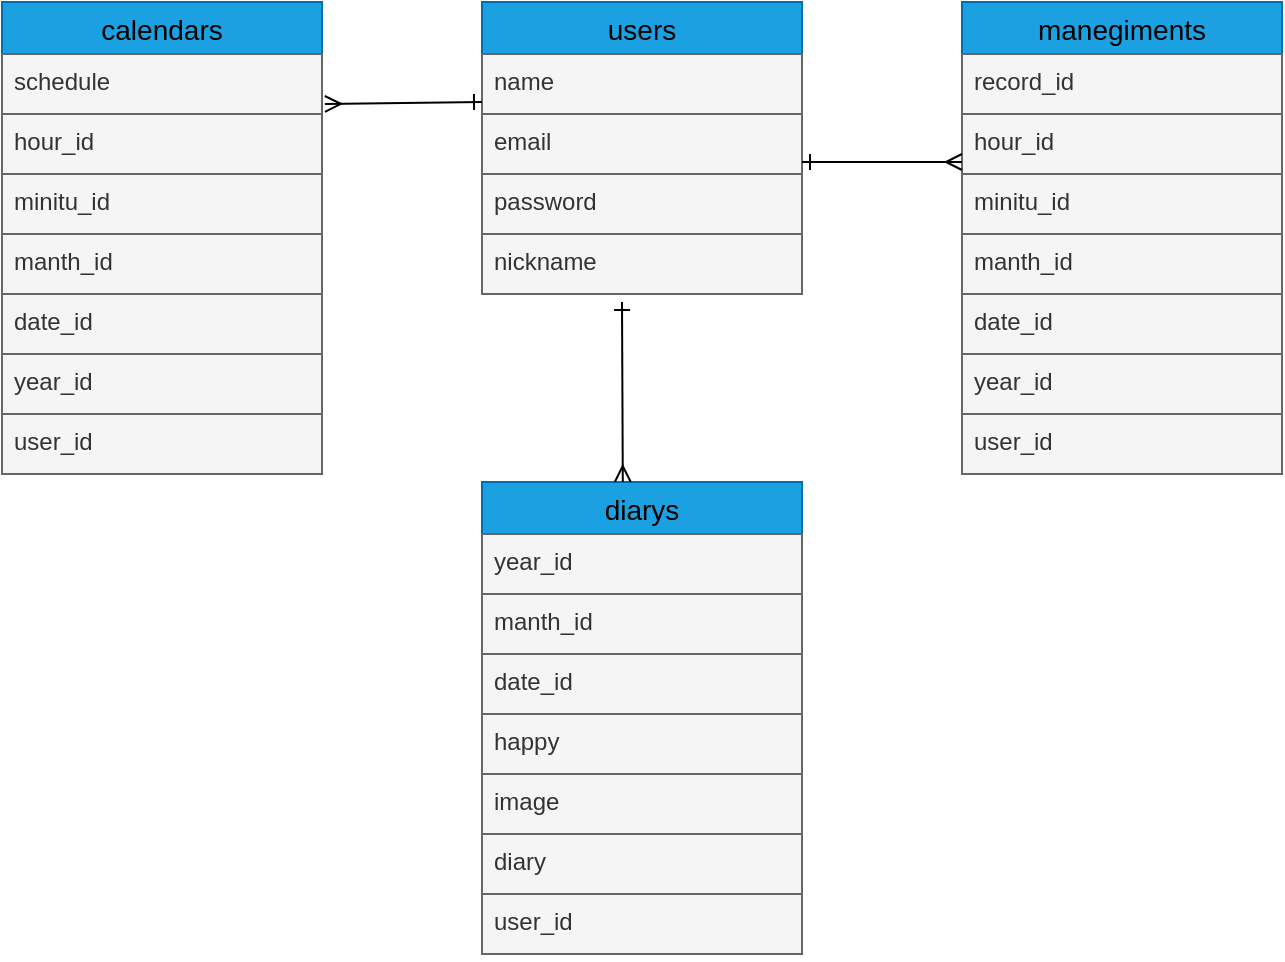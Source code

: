 <mxfile>
    <diagram id="l6d4KAXiOBRzpD4GtEO6" name="ページ1">
        <mxGraphModel dx="968" dy="820" grid="1" gridSize="10" guides="1" tooltips="1" connect="1" arrows="1" fold="1" page="1" pageScale="1" pageWidth="827" pageHeight="1169" background="#ffffff" math="0" shadow="0">
            <root>
                <mxCell id="0"/>
                <mxCell id="1" parent="0"/>
                <mxCell id="20" value="" style="group" vertex="1" connectable="0" parent="1">
                    <mxGeometry x="280" y="240" width="160" height="146" as="geometry"/>
                </mxCell>
                <mxCell id="17" value="" style="group" vertex="1" connectable="0" parent="20">
                    <mxGeometry width="160" height="116" as="geometry"/>
                </mxCell>
                <mxCell id="2" value="users" style="swimlane;fontStyle=0;childLayout=stackLayout;horizontal=1;startSize=26;horizontalStack=0;resizeParent=1;resizeParentMax=0;resizeLast=0;collapsible=1;marginBottom=0;align=center;fontSize=14;strokeColor=#006EAF;fillColor=#1ba1e2;fontColor=#000000;swimlaneFillColor=none;" vertex="1" parent="17">
                    <mxGeometry width="160" height="86" as="geometry"/>
                </mxCell>
                <mxCell id="18" value="" style="group" vertex="1" connectable="0" parent="2">
                    <mxGeometry y="26" width="160" height="60" as="geometry"/>
                </mxCell>
                <mxCell id="4" value="name" style="text;strokeColor=#666666;fillColor=#f5f5f5;spacingLeft=4;spacingRight=4;overflow=hidden;rotatable=0;points=[[0,0.5],[1,0.5]];portConstraint=eastwest;fontSize=12;fontColor=#333333;" vertex="1" parent="18">
                    <mxGeometry width="160" height="30" as="geometry"/>
                </mxCell>
                <mxCell id="5" value="email" style="text;strokeColor=#666666;fillColor=#f5f5f5;spacingLeft=4;spacingRight=4;overflow=hidden;rotatable=0;points=[[0,0.5],[1,0.5]];portConstraint=eastwest;fontSize=12;fontColor=#333333;" vertex="1" parent="18">
                    <mxGeometry y="30" width="160" height="30" as="geometry"/>
                </mxCell>
                <mxCell id="3" value="password" style="text;strokeColor=#666666;fillColor=#f5f5f5;spacingLeft=4;spacingRight=4;overflow=hidden;rotatable=0;points=[[0,0.5],[1,0.5]];portConstraint=eastwest;fontSize=12;fontColor=#333333;" vertex="1" parent="17">
                    <mxGeometry y="86" width="160" height="30" as="geometry"/>
                </mxCell>
                <mxCell id="19" value="nickname" style="text;strokeColor=#666666;fillColor=#f5f5f5;spacingLeft=4;spacingRight=4;overflow=hidden;rotatable=0;points=[[0,0.5],[1,0.5]];portConstraint=eastwest;fontSize=12;fontColor=#333333;" vertex="1" parent="20">
                    <mxGeometry y="116" width="160" height="30" as="geometry"/>
                </mxCell>
                <mxCell id="32" value="" style="group" vertex="1" connectable="0" parent="1">
                    <mxGeometry x="40" y="240" width="160" height="236" as="geometry"/>
                </mxCell>
                <mxCell id="21" value="" style="group" vertex="1" connectable="0" parent="32">
                    <mxGeometry width="160" height="146" as="geometry"/>
                </mxCell>
                <mxCell id="22" value="" style="group" vertex="1" connectable="0" parent="21">
                    <mxGeometry width="160" height="116" as="geometry"/>
                </mxCell>
                <mxCell id="23" value="calendars" style="swimlane;fontStyle=0;childLayout=stackLayout;horizontal=1;startSize=26;horizontalStack=0;resizeParent=1;resizeParentMax=0;resizeLast=0;collapsible=1;marginBottom=0;align=center;fontSize=14;strokeColor=#006EAF;fillColor=#1ba1e2;fontColor=#000000;swimlaneFillColor=none;" vertex="1" parent="22">
                    <mxGeometry width="160" height="86" as="geometry"/>
                </mxCell>
                <mxCell id="24" value="" style="group" vertex="1" connectable="0" parent="23">
                    <mxGeometry y="26" width="160" height="60" as="geometry"/>
                </mxCell>
                <mxCell id="25" value="schedule" style="text;strokeColor=#666666;fillColor=#f5f5f5;spacingLeft=4;spacingRight=4;overflow=hidden;rotatable=0;points=[[0,0.5],[1,0.5]];portConstraint=eastwest;fontSize=12;fontColor=#333333;" vertex="1" parent="24">
                    <mxGeometry width="160" height="30" as="geometry"/>
                </mxCell>
                <mxCell id="26" value="hour_id" style="text;strokeColor=#666666;fillColor=#f5f5f5;spacingLeft=4;spacingRight=4;overflow=hidden;rotatable=0;points=[[0,0.5],[1,0.5]];portConstraint=eastwest;fontSize=12;fontColor=#333333;" vertex="1" parent="24">
                    <mxGeometry y="30" width="160" height="30" as="geometry"/>
                </mxCell>
                <mxCell id="27" value="minitu_id" style="text;strokeColor=#666666;fillColor=#f5f5f5;spacingLeft=4;spacingRight=4;overflow=hidden;rotatable=0;points=[[0,0.5],[1,0.5]];portConstraint=eastwest;fontSize=12;fontColor=#333333;" vertex="1" parent="22">
                    <mxGeometry y="86" width="160" height="30" as="geometry"/>
                </mxCell>
                <mxCell id="28" value="manth_id" style="text;strokeColor=#666666;fillColor=#f5f5f5;spacingLeft=4;spacingRight=4;overflow=hidden;rotatable=0;points=[[0,0.5],[1,0.5]];portConstraint=eastwest;fontSize=12;fontColor=#333333;" vertex="1" parent="21">
                    <mxGeometry y="116" width="160" height="30" as="geometry"/>
                </mxCell>
                <mxCell id="29" value="date_id" style="text;strokeColor=#666666;fillColor=#f5f5f5;spacingLeft=4;spacingRight=4;overflow=hidden;rotatable=0;points=[[0,0.5],[1,0.5]];portConstraint=eastwest;fontSize=12;fontColor=#333333;" vertex="1" parent="32">
                    <mxGeometry y="146" width="160" height="30" as="geometry"/>
                </mxCell>
                <mxCell id="30" value="year_id" style="text;strokeColor=#666666;fillColor=#f5f5f5;spacingLeft=4;spacingRight=4;overflow=hidden;rotatable=0;points=[[0,0.5],[1,0.5]];portConstraint=eastwest;fontSize=12;fontColor=#333333;" vertex="1" parent="32">
                    <mxGeometry y="176" width="160" height="30" as="geometry"/>
                </mxCell>
                <mxCell id="31" value="user_id" style="text;strokeColor=#666666;fillColor=#f5f5f5;spacingLeft=4;spacingRight=4;overflow=hidden;rotatable=0;points=[[0,0.5],[1,0.5]];portConstraint=eastwest;fontSize=12;fontColor=#333333;" vertex="1" parent="32">
                    <mxGeometry y="206" width="160" height="30" as="geometry"/>
                </mxCell>
                <mxCell id="44" value="" style="group" vertex="1" connectable="0" parent="1">
                    <mxGeometry x="280" y="480" width="160" height="236" as="geometry"/>
                </mxCell>
                <mxCell id="33" value="" style="group" vertex="1" connectable="0" parent="44">
                    <mxGeometry width="160" height="146" as="geometry"/>
                </mxCell>
                <mxCell id="34" value="" style="group" vertex="1" connectable="0" parent="33">
                    <mxGeometry width="160" height="116" as="geometry"/>
                </mxCell>
                <mxCell id="35" value="diarys" style="swimlane;fontStyle=0;childLayout=stackLayout;horizontal=1;startSize=26;horizontalStack=0;resizeParent=1;resizeParentMax=0;resizeLast=0;collapsible=1;marginBottom=0;align=center;fontSize=14;strokeColor=#006EAF;fillColor=#1ba1e2;fontColor=#000000;swimlaneFillColor=none;" vertex="1" parent="34">
                    <mxGeometry width="160" height="86" as="geometry"/>
                </mxCell>
                <mxCell id="36" value="" style="group" vertex="1" connectable="0" parent="35">
                    <mxGeometry y="26" width="160" height="60" as="geometry"/>
                </mxCell>
                <mxCell id="37" value="year_id" style="text;strokeColor=#666666;fillColor=#f5f5f5;spacingLeft=4;spacingRight=4;overflow=hidden;rotatable=0;points=[[0,0.5],[1,0.5]];portConstraint=eastwest;fontSize=12;fontColor=#333333;" vertex="1" parent="36">
                    <mxGeometry width="160" height="30" as="geometry"/>
                </mxCell>
                <mxCell id="38" value="manth_id" style="text;strokeColor=#666666;fillColor=#f5f5f5;spacingLeft=4;spacingRight=4;overflow=hidden;rotatable=0;points=[[0,0.5],[1,0.5]];portConstraint=eastwest;fontSize=12;fontColor=#333333;" vertex="1" parent="36">
                    <mxGeometry y="30" width="160" height="30" as="geometry"/>
                </mxCell>
                <mxCell id="39" value="date_id" style="text;strokeColor=#666666;fillColor=#f5f5f5;spacingLeft=4;spacingRight=4;overflow=hidden;rotatable=0;points=[[0,0.5],[1,0.5]];portConstraint=eastwest;fontSize=12;fontColor=#333333;" vertex="1" parent="34">
                    <mxGeometry y="86" width="160" height="30" as="geometry"/>
                </mxCell>
                <mxCell id="40" value="happy" style="text;strokeColor=#666666;fillColor=#f5f5f5;spacingLeft=4;spacingRight=4;overflow=hidden;rotatable=0;points=[[0,0.5],[1,0.5]];portConstraint=eastwest;fontSize=12;fontColor=#333333;" vertex="1" parent="33">
                    <mxGeometry y="116" width="160" height="30" as="geometry"/>
                </mxCell>
                <mxCell id="41" value="image" style="text;strokeColor=#666666;fillColor=#f5f5f5;spacingLeft=4;spacingRight=4;overflow=hidden;rotatable=0;points=[[0,0.5],[1,0.5]];portConstraint=eastwest;fontSize=12;fontColor=#333333;" vertex="1" parent="44">
                    <mxGeometry y="146" width="160" height="30" as="geometry"/>
                </mxCell>
                <mxCell id="42" value="diary" style="text;strokeColor=#666666;fillColor=#f5f5f5;spacingLeft=4;spacingRight=4;overflow=hidden;rotatable=0;points=[[0,0.5],[1,0.5]];portConstraint=eastwest;fontSize=12;fontColor=#333333;" vertex="1" parent="44">
                    <mxGeometry y="176" width="160" height="30" as="geometry"/>
                </mxCell>
                <mxCell id="43" value="user_id" style="text;strokeColor=#666666;fillColor=#f5f5f5;spacingLeft=4;spacingRight=4;overflow=hidden;rotatable=0;points=[[0,0.5],[1,0.5]];portConstraint=eastwest;fontSize=12;fontColor=#333333;" vertex="1" parent="44">
                    <mxGeometry y="206" width="160" height="30" as="geometry"/>
                </mxCell>
                <mxCell id="45" value="" style="group" vertex="1" connectable="0" parent="1">
                    <mxGeometry x="520" y="240" width="160" height="236" as="geometry"/>
                </mxCell>
                <mxCell id="46" value="" style="group" vertex="1" connectable="0" parent="45">
                    <mxGeometry width="160" height="146" as="geometry"/>
                </mxCell>
                <mxCell id="47" value="" style="group" vertex="1" connectable="0" parent="46">
                    <mxGeometry width="160" height="116" as="geometry"/>
                </mxCell>
                <mxCell id="48" value="manegiments" style="swimlane;fontStyle=0;childLayout=stackLayout;horizontal=1;startSize=26;horizontalStack=0;resizeParent=1;resizeParentMax=0;resizeLast=0;collapsible=1;marginBottom=0;align=center;fontSize=14;strokeColor=#006EAF;fillColor=#1ba1e2;fontColor=#000000;swimlaneFillColor=none;" vertex="1" parent="47">
                    <mxGeometry width="160" height="86" as="geometry"/>
                </mxCell>
                <mxCell id="49" value="" style="group" vertex="1" connectable="0" parent="48">
                    <mxGeometry y="26" width="160" height="60" as="geometry"/>
                </mxCell>
                <mxCell id="50" value="record_id" style="text;strokeColor=#666666;fillColor=#f5f5f5;spacingLeft=4;spacingRight=4;overflow=hidden;rotatable=0;points=[[0,0.5],[1,0.5]];portConstraint=eastwest;fontSize=12;fontColor=#333333;" vertex="1" parent="49">
                    <mxGeometry width="160" height="30" as="geometry"/>
                </mxCell>
                <mxCell id="51" value="hour_id" style="text;strokeColor=#666666;fillColor=#f5f5f5;spacingLeft=4;spacingRight=4;overflow=hidden;rotatable=0;points=[[0,0.5],[1,0.5]];portConstraint=eastwest;fontSize=12;fontColor=#333333;" vertex="1" parent="49">
                    <mxGeometry y="30" width="160" height="30" as="geometry"/>
                </mxCell>
                <mxCell id="52" value="minitu_id" style="text;strokeColor=#666666;fillColor=#f5f5f5;spacingLeft=4;spacingRight=4;overflow=hidden;rotatable=0;points=[[0,0.5],[1,0.5]];portConstraint=eastwest;fontSize=12;fontColor=#333333;" vertex="1" parent="47">
                    <mxGeometry y="86" width="160" height="30" as="geometry"/>
                </mxCell>
                <mxCell id="53" value="manth_id" style="text;strokeColor=#666666;fillColor=#f5f5f5;spacingLeft=4;spacingRight=4;overflow=hidden;rotatable=0;points=[[0,0.5],[1,0.5]];portConstraint=eastwest;fontSize=12;fontColor=#333333;" vertex="1" parent="46">
                    <mxGeometry y="116" width="160" height="30" as="geometry"/>
                </mxCell>
                <mxCell id="54" value="date_id" style="text;strokeColor=#666666;fillColor=#f5f5f5;spacingLeft=4;spacingRight=4;overflow=hidden;rotatable=0;points=[[0,0.5],[1,0.5]];portConstraint=eastwest;fontSize=12;fontColor=#333333;" vertex="1" parent="45">
                    <mxGeometry y="146" width="160" height="30" as="geometry"/>
                </mxCell>
                <mxCell id="55" value="year_id" style="text;strokeColor=#666666;fillColor=#f5f5f5;spacingLeft=4;spacingRight=4;overflow=hidden;rotatable=0;points=[[0,0.5],[1,0.5]];portConstraint=eastwest;fontSize=12;fontColor=#333333;" vertex="1" parent="45">
                    <mxGeometry y="176" width="160" height="30" as="geometry"/>
                </mxCell>
                <mxCell id="56" value="user_id" style="text;strokeColor=#666666;fillColor=#f5f5f5;spacingLeft=4;spacingRight=4;overflow=hidden;rotatable=0;points=[[0,0.5],[1,0.5]];portConstraint=eastwest;fontSize=12;fontColor=#333333;" vertex="1" parent="45">
                    <mxGeometry y="206" width="160" height="30" as="geometry"/>
                </mxCell>
                <mxCell id="57" value="" style="endArrow=ERone;html=1;rounded=0;startArrow=ERmany;startFill=0;exitX=1.009;exitY=0.833;exitDx=0;exitDy=0;endFill=0;exitPerimeter=0;fontColor=#000000;strokeColor=#000000;" edge="1" parent="1" source="25">
                    <mxGeometry relative="1" as="geometry">
                        <mxPoint x="210" y="290" as="sourcePoint"/>
                        <mxPoint x="280" y="290" as="targetPoint"/>
                    </mxGeometry>
                </mxCell>
                <mxCell id="58" value="" style="endArrow=ERone;html=1;rounded=0;startArrow=ERmany;startFill=0;endFill=0;entryX=1.028;entryY=0.833;entryDx=0;entryDy=0;entryPerimeter=0;fontColor=#000000;strokeColor=#000000;exitX=0.44;exitY=0;exitDx=0;exitDy=0;exitPerimeter=0;" edge="1" parent="1" source="35">
                    <mxGeometry relative="1" as="geometry">
                        <mxPoint x="350" y="470" as="sourcePoint"/>
                        <mxPoint x="350" y="390" as="targetPoint"/>
                    </mxGeometry>
                </mxCell>
                <mxCell id="59" value="" style="endArrow=ERone;html=1;rounded=0;startArrow=ERmany;startFill=0;endFill=0;entryX=1.028;entryY=0.833;entryDx=0;entryDy=0;entryPerimeter=0;fontColor=#000000;strokeColor=#000000;exitX=0;exitY=0.8;exitDx=0;exitDy=0;exitPerimeter=0;" edge="1" parent="1" source="51">
                    <mxGeometry relative="1" as="geometry">
                        <mxPoint x="440.4" y="410" as="sourcePoint"/>
                        <mxPoint x="440" y="320" as="targetPoint"/>
                    </mxGeometry>
                </mxCell>
            </root>
        </mxGraphModel>
    </diagram>
</mxfile>